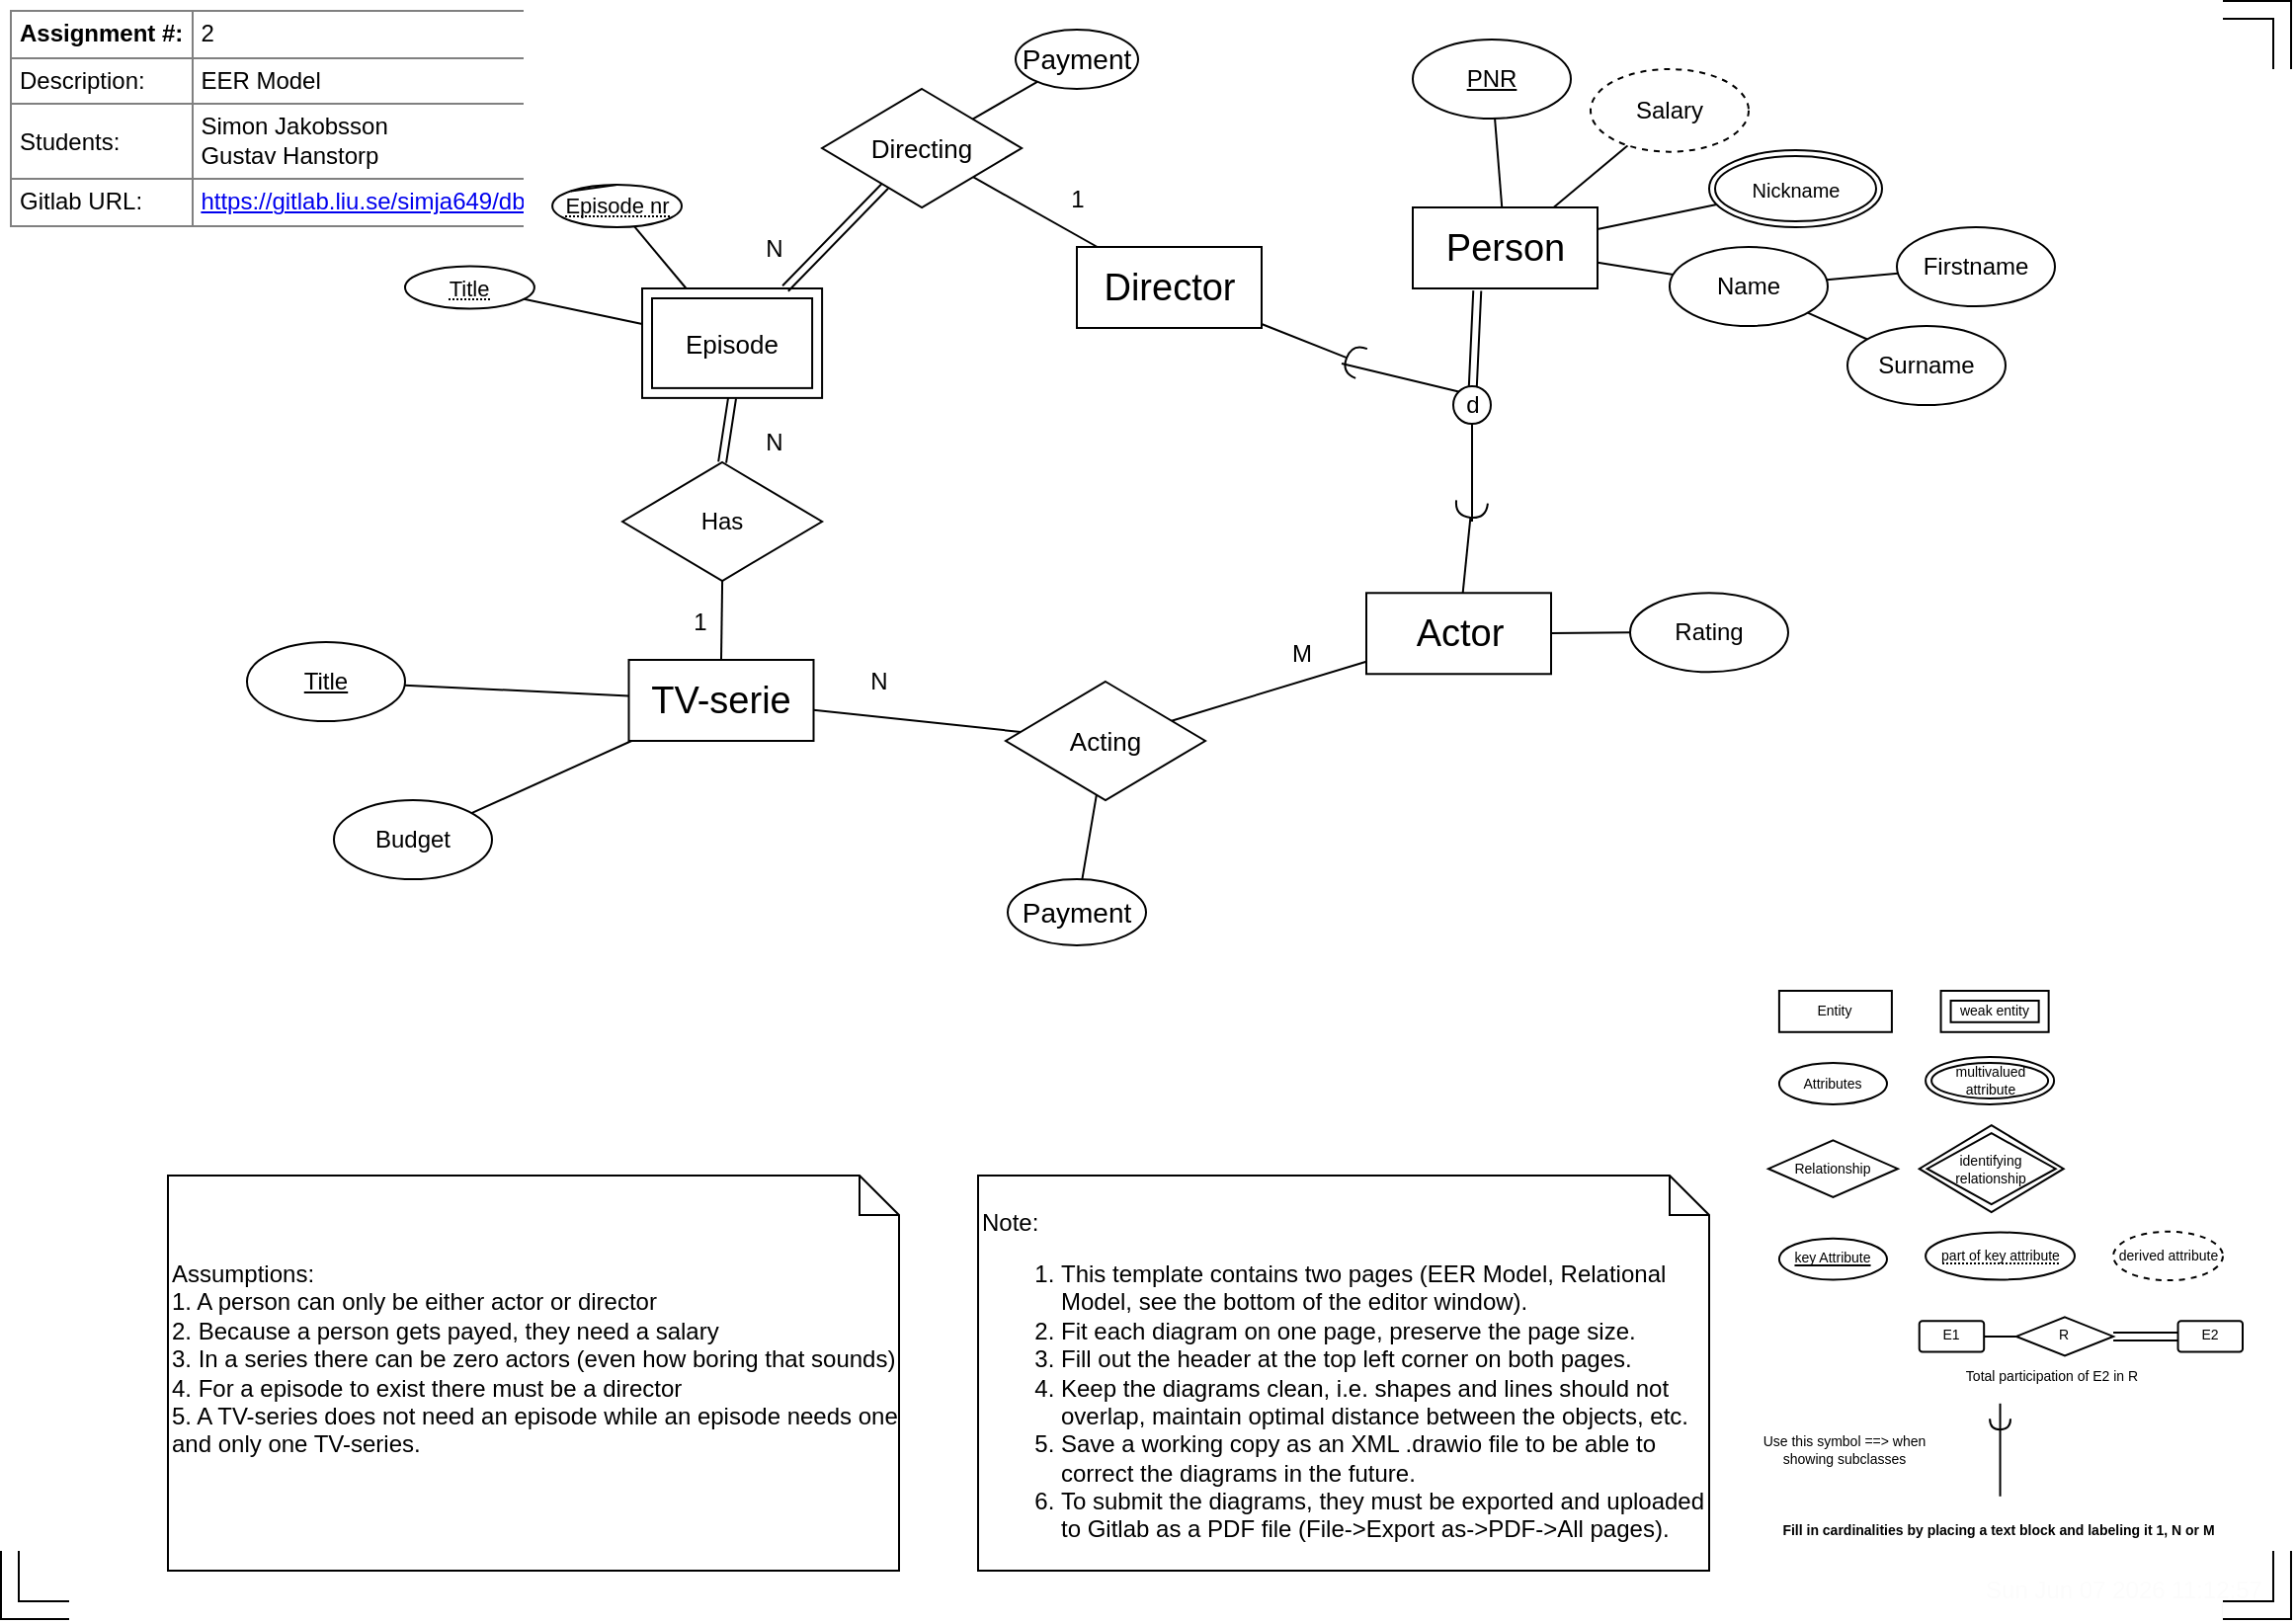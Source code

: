 <mxfile version="13.10.0" type="device" pages="2"><diagram id="g02nUAjwfTGA5tdK2lOI" name="Page-1"><mxGraphModel dx="1422" dy="791" grid="1" gridSize="10" guides="1" tooltips="1" connect="1" arrows="1" fold="1" page="1" pageScale="1" pageWidth="827" pageHeight="1169" math="0" shadow="0"><root><mxCell id="0"/><mxCell id="1" parent="0"/><UserObject label="%date{ddd mmm dd yyyy HH:MM:ss}%" placeholders="1" id="-YOGnQOpBfqhJjfFMDIP-1"><mxCell style="text;html=1;align=center;verticalAlign=middle;whiteSpace=wrap;overflow=hidden;fontColor=#FCFCFC;movable=0;resizable=0;rotatable=0;deletable=0;editable=0;connectable=0;" parent="1" vertex="1"><mxGeometry x="1276" y="951" width="160" height="20" as="geometry"/></mxCell></UserObject><mxCell id="-YOGnQOpBfqhJjfFMDIP-2" value="" style="shape=filledEdge;rounded=0;fixDash=1;endArrow=none;strokeWidth=10;fillColor=#ffffff;edgeStyle=orthogonalEdgeStyle;fontColor=#FCFCFC;" parent="1" edge="1"><mxGeometry width="60" height="40" relative="1" as="geometry"><mxPoint x="286" y="941" as="sourcePoint"/><mxPoint x="316" y="971" as="targetPoint"/><Array as="points"><mxPoint x="286" y="971"/></Array></mxGeometry></mxCell><mxCell id="-YOGnQOpBfqhJjfFMDIP-3" value="" style="shape=filledEdge;rounded=0;fixDash=1;endArrow=none;strokeWidth=10;fillColor=#ffffff;edgeStyle=orthogonalEdgeStyle;fontColor=#FCFCFC;" parent="1" edge="1"><mxGeometry width="60" height="40" relative="1" as="geometry"><mxPoint x="1406" y="161" as="sourcePoint"/><mxPoint x="1436" y="191" as="targetPoint"/><Array as="points"><mxPoint x="1436" y="161"/></Array></mxGeometry></mxCell><mxCell id="-YOGnQOpBfqhJjfFMDIP-4" value="" style="shape=filledEdge;rounded=0;fixDash=1;endArrow=none;strokeWidth=10;fillColor=#ffffff;edgeStyle=orthogonalEdgeStyle;fontColor=#FCFCFC;" parent="1" edge="1"><mxGeometry width="60" height="40" relative="1" as="geometry"><mxPoint x="1405.99" y="971" as="sourcePoint"/><mxPoint x="1435.99" y="941" as="targetPoint"/><Array as="points"><mxPoint x="1435.99" y="971"/></Array></mxGeometry></mxCell><mxCell id="-YOGnQOpBfqhJjfFMDIP-5" value="&lt;table style=&quot;width: 100% ; height: 100% ; border-collapse: collapse&quot; width=&quot;100%&quot; cellpadding=&quot;4&quot; border=&quot;1&quot;&gt;&lt;tbody&gt;&lt;tr&gt;&lt;th&gt;Assignment #:&lt;/th&gt;&lt;td&gt;2&lt;/td&gt;&lt;/tr&gt;&lt;tr&gt;&lt;td&gt;Description:&lt;/td&gt;&lt;td&gt;EER Model&lt;/td&gt;&lt;/tr&gt;&lt;tr&gt;&lt;td&gt;Students:&lt;/td&gt;&lt;td&gt;Simon Jakobsson&lt;br&gt;Gustav Hanstorp&lt;/td&gt;&lt;/tr&gt;&lt;tr&gt;&lt;td&gt;Gitlab URL:&lt;/td&gt;&lt;td&gt;&lt;a href=&quot;https://gitlab.liu.se/alial32/db&quot;&gt;https://gitlab.liu.se/simja649/db&lt;/a&gt;&lt;/td&gt;&lt;/tr&gt;&lt;/tbody&gt;&lt;/table&gt;" style="text;html=1;strokeColor=none;fillColor=none;overflow=fill;fontColor=#000000;" parent="1" vertex="1"><mxGeometry x="286" y="161" width="260" height="110" as="geometry"/></mxCell><mxCell id="-YOGnQOpBfqhJjfFMDIP-6" value="&lt;br&gt;Note:&lt;br&gt;&lt;ol&gt;&lt;li&gt;This template contains two pages (EER Model, Relational Model, see the bottom of the editor window).&lt;/li&gt;&lt;li&gt;Fit each diagram on one page, preserve the page size.&lt;br&gt;&lt;/li&gt;&lt;li&gt;Fill out the header at the top left corner on both pages.&lt;/li&gt;&lt;li&gt;&lt;span&gt;Keep the diagrams clean, i.e. shapes and lines should not overlap, maintain optimal distance between the objects, etc.&lt;/span&gt;&lt;br&gt;&lt;/li&gt;&lt;li&gt;Save a working copy as an XML .drawio file to be able to correct the diagrams in the future.&lt;/li&gt;&lt;li&gt;To submit the diagrams, they must be exported and uploaded to Gitlab as a PDF file (File-&amp;gt;Export as-&amp;gt;PDF-&amp;gt;All pages).&lt;/li&gt;&lt;/ol&gt;" style="shape=note;size=20;whiteSpace=wrap;html=1;strokeColor=#000000;fillColor=#ffffff;fontColor=#000000;align=left;" parent="1" vertex="1"><mxGeometry x="776" y="751" width="370" height="200" as="geometry"/></mxCell><mxCell id="-YOGnQOpBfqhJjfFMDIP-7" value="Assumptions:&amp;nbsp;&lt;br&gt;&lt;span&gt;1. A person can only be either actor or director&lt;br&gt;&lt;/span&gt;2. Because a person gets payed, they need a salary&lt;br&gt;&lt;span&gt;3. In a series there can be zero actors (even how boring that sounds)&lt;br&gt;&lt;/span&gt;&lt;div&gt;&lt;span&gt;4. For a episode to exist there must be a director&lt;br&gt;&lt;/span&gt;&lt;/div&gt;&lt;div&gt;5. A TV-series does not need an episode while an episode needs one and only one TV-series.&lt;br&gt;&lt;span&gt;&lt;/span&gt;&lt;/div&gt;&lt;div&gt;&lt;span&gt;&lt;/span&gt;&lt;/div&gt;&lt;span&gt;&lt;br&gt;&lt;/span&gt;" style="shape=note;size=20;whiteSpace=wrap;html=1;strokeColor=#000000;fillColor=#ffffff;fontColor=#000000;align=left;" parent="1" vertex="1"><mxGeometry x="366" y="751" width="370" height="200" as="geometry"/></mxCell><mxCell id="-YOGnQOpBfqhJjfFMDIP-8" value="" style="group;fontSize=7;" parent="1" vertex="1" connectable="0"><mxGeometry x="1146" y="657.5" width="270" height="293.5" as="geometry"/></mxCell><mxCell id="-YOGnQOpBfqhJjfFMDIP-9" value="&lt;b style=&quot;font-size: 7px;&quot;&gt;Fill in cardinalities by placing a text block and labeling it 1, N or M&lt;/b&gt;" style="text;html=1;strokeColor=none;fillColor=none;align=center;verticalAlign=middle;whiteSpace=wrap;rounded=0;shadow=0;dashed=1;fontSize=7;" parent="-YOGnQOpBfqhJjfFMDIP-8" vertex="1"><mxGeometry x="32.73" y="260" width="227.27" height="26.11" as="geometry"/></mxCell><mxCell id="-YOGnQOpBfqhJjfFMDIP-10" value="" style="shape=requiredInterface;html=1;verticalLabelPosition=bottom;shadow=0;fontSize=7;rotation=90;" parent="-YOGnQOpBfqhJjfFMDIP-8" vertex="1"><mxGeometry x="144.545" y="214.119" width="5.455" height="10.445" as="geometry"/></mxCell><mxCell id="-YOGnQOpBfqhJjfFMDIP-11" value="" style="endArrow=none;html=1;strokeColor=#000000;fontSize=7;" parent="-YOGnQOpBfqhJjfFMDIP-8" edge="1"><mxGeometry width="50" height="50" relative="1" as="geometry"><mxPoint x="147.273" y="255.899" as="sourcePoint"/><mxPoint x="147.273" y="208.897" as="targetPoint"/></mxGeometry></mxCell><mxCell id="-YOGnQOpBfqhJjfFMDIP-12" value="&lt;font style=&quot;font-size: 7px;&quot;&gt;Use this symbol ==&amp;gt; when showing subclasses &lt;/font&gt;" style="text;html=1;strokeColor=none;fillColor=none;align=center;verticalAlign=middle;whiteSpace=wrap;rounded=0;shadow=0;fontSize=7;" parent="-YOGnQOpBfqhJjfFMDIP-8" vertex="1"><mxGeometry x="21.818" y="211.508" width="92.727" height="41.779" as="geometry"/></mxCell><mxCell id="-YOGnQOpBfqhJjfFMDIP-13" value="Attributes" style="ellipse;whiteSpace=wrap;html=1;align=center;shadow=0;gradientColor=none;fontSize=7;" parent="-YOGnQOpBfqhJjfFMDIP-8" vertex="1"><mxGeometry x="35.455" y="36.557" width="54.545" height="20.89" as="geometry"/></mxCell><mxCell id="-YOGnQOpBfqhJjfFMDIP-14" value="Relationship" style="shape=rhombus;perimeter=rhombusPerimeter;whiteSpace=wrap;html=1;align=center;shadow=0;gradientColor=none;fontSize=7;" parent="-YOGnQOpBfqhJjfFMDIP-8" vertex="1"><mxGeometry x="30" y="75.725" width="65.455" height="28.723" as="geometry"/></mxCell><mxCell id="-YOGnQOpBfqhJjfFMDIP-15" value="weak entity" style="shape=ext;margin=3;double=1;whiteSpace=wrap;html=1;align=center;shadow=0;gradientColor=none;fontSize=7;" parent="-YOGnQOpBfqhJjfFMDIP-8" vertex="1"><mxGeometry x="117.273" width="54.545" height="20.89" as="geometry"/></mxCell><mxCell id="-YOGnQOpBfqhJjfFMDIP-16" value="key Attribute" style="ellipse;whiteSpace=wrap;html=1;align=center;fontStyle=4;shadow=0;gradientColor=none;fontSize=7;" parent="-YOGnQOpBfqhJjfFMDIP-8" vertex="1"><mxGeometry x="35.455" y="125.338" width="54.545" height="20.89" as="geometry"/></mxCell><mxCell id="-YOGnQOpBfqhJjfFMDIP-17" value="derived attribute" style="ellipse;whiteSpace=wrap;html=1;align=center;dashed=1;shadow=0;gradientColor=none;fontSize=7;" parent="-YOGnQOpBfqhJjfFMDIP-8" vertex="1"><mxGeometry x="204.55" y="121.9" width="55.45" height="24.66" as="geometry"/></mxCell><mxCell id="-YOGnQOpBfqhJjfFMDIP-18" value="E2" style="rounded=1;arcSize=10;whiteSpace=wrap;html=1;align=center;shadow=0;gradientColor=none;fontSize=7;" parent="-YOGnQOpBfqhJjfFMDIP-8" vertex="1"><mxGeometry x="237.273" y="167.117" width="32.727" height="15.667" as="geometry"/></mxCell><mxCell id="-YOGnQOpBfqhJjfFMDIP-19" value="R" style="shape=rhombus;perimeter=rhombusPerimeter;whiteSpace=wrap;html=1;align=center;shadow=0;gradientColor=none;fontSize=7;" parent="-YOGnQOpBfqhJjfFMDIP-8" vertex="1"><mxGeometry x="155.455" y="165.159" width="49.091" height="19.584" as="geometry"/></mxCell><mxCell id="-YOGnQOpBfqhJjfFMDIP-20" value="" style="shape=link;html=1;rounded=0;entryX=0;entryY=0.5;entryDx=0;entryDy=0;exitX=1;exitY=0.5;exitDx=0;exitDy=0;fontSize=7;" parent="-YOGnQOpBfqhJjfFMDIP-8" source="-YOGnQOpBfqhJjfFMDIP-19" target="-YOGnQOpBfqhJjfFMDIP-18" edge="1"><mxGeometry relative="1" as="geometry"><mxPoint x="193.636" y="177.562" as="sourcePoint"/><mxPoint x="193.636" y="177.301" as="targetPoint"/></mxGeometry></mxCell><mxCell id="-YOGnQOpBfqhJjfFMDIP-21" value="E1" style="rounded=1;arcSize=10;whiteSpace=wrap;html=1;align=center;shadow=0;gradientColor=none;fontSize=7;" parent="-YOGnQOpBfqhJjfFMDIP-8" vertex="1"><mxGeometry x="106.364" y="167.117" width="32.727" height="15.667" as="geometry"/></mxCell><mxCell id="-YOGnQOpBfqhJjfFMDIP-22" value="" style="endArrow=none;html=1;rounded=0;exitX=0;exitY=0.5;exitDx=0;exitDy=0;entryX=1;entryY=0.5;entryDx=0;entryDy=0;fontSize=7;" parent="-YOGnQOpBfqhJjfFMDIP-8" source="-YOGnQOpBfqhJjfFMDIP-19" target="-YOGnQOpBfqhJjfFMDIP-21" edge="1"><mxGeometry relative="1" as="geometry"><mxPoint x="-237.273" y="302.9" as="sourcePoint"/><mxPoint x="-150" y="302.9" as="targetPoint"/></mxGeometry></mxCell><mxCell id="-YOGnQOpBfqhJjfFMDIP-23" value="&lt;font style=&quot;font-size: 7px;&quot;&gt;Total participation of E2 in R&lt;/font&gt;" style="text;html=1;align=center;verticalAlign=middle;resizable=0;points=[];autosize=1;fontSize=7;" parent="-YOGnQOpBfqhJjfFMDIP-8" vertex="1"><mxGeometry x="122.729" y="190.0" width="100" height="10" as="geometry"/></mxCell><mxCell id="-YOGnQOpBfqhJjfFMDIP-24" value="&lt;span style=&quot;border-bottom: 1px dotted&quot;&gt;part of key attribute&lt;/span&gt;" style="ellipse;whiteSpace=wrap;html=1;align=center;strokeColor=#000000;fillColor=#ffffff;fontSize=7;fontColor=#000000;" parent="-YOGnQOpBfqhJjfFMDIP-8" vertex="1"><mxGeometry x="109.55" y="122.23" width="75.45" height="24" as="geometry"/></mxCell><mxCell id="-YOGnQOpBfqhJjfFMDIP-25" value="multivalued attribute" style="ellipse;shape=doubleEllipse;margin=3;whiteSpace=wrap;html=1;align=center;strokeColor=#000000;fillColor=#ffffff;fontSize=7;fontColor=#000000;" parent="-YOGnQOpBfqhJjfFMDIP-8" vertex="1"><mxGeometry x="109.55" y="33.45" width="65" height="24" as="geometry"/></mxCell><mxCell id="-YOGnQOpBfqhJjfFMDIP-26" value="identifying relationship" style="shape=rhombus;double=1;perimeter=rhombusPerimeter;whiteSpace=wrap;html=1;align=center;strokeColor=#000000;fillColor=#ffffff;fontSize=7;fontColor=#000000;" parent="-YOGnQOpBfqhJjfFMDIP-8" vertex="1"><mxGeometry x="106.36" y="68.09" width="73" height="44" as="geometry"/></mxCell><mxCell id="-YOGnQOpBfqhJjfFMDIP-27" value="Entity" style="whiteSpace=wrap;html=1;align=center;strokeColor=#000000;fillColor=#ffffff;fontSize=7;fontColor=#000000;" parent="-YOGnQOpBfqhJjfFMDIP-8" vertex="1"><mxGeometry x="35.45" width="57" height="20.89" as="geometry"/></mxCell><mxCell id="-YOGnQOpBfqhJjfFMDIP-28" value="&lt;font style=&quot;font-size: 19px&quot;&gt;Actor&lt;/font&gt;" style="whiteSpace=wrap;html=1;align=center;strokeColor=#000000;fillColor=#ffffff;fontSize=7;fontColor=#000000;" parent="1" vertex="1"><mxGeometry x="972.5" y="456.14" width="93.5" height="41" as="geometry"/></mxCell><mxCell id="-YOGnQOpBfqhJjfFMDIP-29" value="&lt;font style=&quot;font-size: 19px&quot;&gt;Director&lt;/font&gt;" style="whiteSpace=wrap;html=1;align=center;strokeColor=#000000;fillColor=#ffffff;fontSize=7;fontColor=#000000;" parent="1" vertex="1"><mxGeometry x="826" y="281" width="93.5" height="41" as="geometry"/></mxCell><mxCell id="-YOGnQOpBfqhJjfFMDIP-30" value="&lt;font style=&quot;font-size: 19px&quot;&gt;TV-serie&lt;/font&gt;" style="whiteSpace=wrap;html=1;align=center;strokeColor=#000000;fillColor=#ffffff;fontSize=7;fontColor=#000000;" parent="1" vertex="1"><mxGeometry x="599.25" y="490" width="93.5" height="41" as="geometry"/></mxCell><mxCell id="-YOGnQOpBfqhJjfFMDIP-31" value="" style="edgeStyle=none;rounded=1;orthogonalLoop=1;jettySize=auto;html=1;startArrow=none;startFill=0;endArrow=none;endFill=0;" parent="1" source="-YOGnQOpBfqhJjfFMDIP-32" target="-YOGnQOpBfqhJjfFMDIP-30" edge="1"><mxGeometry relative="1" as="geometry"/></mxCell><mxCell id="-YOGnQOpBfqhJjfFMDIP-32" value="&lt;u&gt;Title&lt;/u&gt;" style="ellipse;whiteSpace=wrap;html=1;align=center;strokeColor=#000000;fillColor=#ffffff;" parent="1" vertex="1"><mxGeometry x="406" y="481" width="80" height="40" as="geometry"/></mxCell><mxCell id="-YOGnQOpBfqhJjfFMDIP-33" value="" style="edgeStyle=none;rounded=1;orthogonalLoop=1;jettySize=auto;html=1;startArrow=none;startFill=0;endArrow=none;endFill=0;" parent="1" source="-YOGnQOpBfqhJjfFMDIP-34" target="-YOGnQOpBfqhJjfFMDIP-30" edge="1"><mxGeometry relative="1" as="geometry"/></mxCell><mxCell id="-YOGnQOpBfqhJjfFMDIP-34" value="Budget" style="ellipse;whiteSpace=wrap;html=1;align=center;strokeColor=#000000;fillColor=#ffffff;" parent="1" vertex="1"><mxGeometry x="450" y="561" width="80" height="40" as="geometry"/></mxCell><mxCell id="-YOGnQOpBfqhJjfFMDIP-36" value="&lt;font style=&quot;font-size: 13px&quot;&gt;Episode&lt;/font&gt;" style="shape=ext;margin=3;double=1;whiteSpace=wrap;html=1;align=center;shadow=0;gradientColor=none;fontSize=7;" parent="1" vertex="1"><mxGeometry x="606" y="302" width="91.05" height="55.44" as="geometry"/></mxCell><mxCell id="-YOGnQOpBfqhJjfFMDIP-37" value="&lt;font style=&quot;font-size: 19px&quot;&gt;Person&lt;/font&gt;" style="whiteSpace=wrap;html=1;align=center;strokeColor=#000000;fillColor=#ffffff;fontSize=7;fontColor=#000000;" parent="1" vertex="1"><mxGeometry x="996" y="261" width="93.5" height="41" as="geometry"/></mxCell><mxCell id="-YOGnQOpBfqhJjfFMDIP-38" value="" style="edgeStyle=none;rounded=1;orthogonalLoop=1;jettySize=auto;html=1;endArrow=none;endFill=0;startArrow=halfCircle;startFill=0;" parent="1" target="-YOGnQOpBfqhJjfFMDIP-28" edge="1"><mxGeometry relative="1" as="geometry"><mxPoint x="1026" y="410" as="sourcePoint"/></mxGeometry></mxCell><mxCell id="-YOGnQOpBfqhJjfFMDIP-39" value="" style="edgeStyle=none;rounded=1;orthogonalLoop=1;jettySize=auto;html=1;endArrow=none;endFill=0;startArrow=halfCircle;startFill=0;" parent="1" target="-YOGnQOpBfqhJjfFMDIP-29" edge="1"><mxGeometry relative="1" as="geometry"><mxPoint x="970" y="340" as="sourcePoint"/></mxGeometry></mxCell><mxCell id="9DtKPWqMrJowU7x22-vT-3" style="rounded=0;orthogonalLoop=1;jettySize=auto;html=1;exitX=0;exitY=0;exitDx=0;exitDy=0;endArrow=none;endFill=0;" edge="1" parent="1" source="-YOGnQOpBfqhJjfFMDIP-40"><mxGeometry relative="1" as="geometry"><mxPoint x="960" y="340" as="targetPoint"/></mxGeometry></mxCell><mxCell id="-YOGnQOpBfqhJjfFMDIP-40" value="d" style="ellipse;whiteSpace=wrap;html=1;aspect=fixed;" parent="1" vertex="1"><mxGeometry x="1016.5" y="351.5" width="19" height="19" as="geometry"/></mxCell><mxCell id="-YOGnQOpBfqhJjfFMDIP-41" value="" style="edgeStyle=none;rounded=1;orthogonalLoop=1;jettySize=auto;html=1;startArrow=none;startFill=0;endArrow=none;endFill=0;" parent="1" source="-YOGnQOpBfqhJjfFMDIP-42" target="-YOGnQOpBfqhJjfFMDIP-37" edge="1"><mxGeometry relative="1" as="geometry"/></mxCell><mxCell id="-YOGnQOpBfqhJjfFMDIP-42" value="&lt;u&gt;PNR&lt;/u&gt;" style="ellipse;whiteSpace=wrap;html=1;align=center;strokeColor=#000000;fillColor=#ffffff;" parent="1" vertex="1"><mxGeometry x="996" y="176" width="80" height="40" as="geometry"/></mxCell><mxCell id="-YOGnQOpBfqhJjfFMDIP-43" value="" style="edgeStyle=none;rounded=1;orthogonalLoop=1;jettySize=auto;html=1;startArrow=none;startFill=0;endArrow=none;endFill=0;" parent="1" source="-YOGnQOpBfqhJjfFMDIP-44" target="-YOGnQOpBfqhJjfFMDIP-37" edge="1"><mxGeometry relative="1" as="geometry"/></mxCell><mxCell id="-YOGnQOpBfqhJjfFMDIP-44" value="Name" style="ellipse;whiteSpace=wrap;html=1;align=center;strokeColor=#000000;fillColor=#ffffff;" parent="1" vertex="1"><mxGeometry x="1126" y="281" width="80" height="40" as="geometry"/></mxCell><mxCell id="-YOGnQOpBfqhJjfFMDIP-45" value="" style="edgeStyle=none;rounded=1;orthogonalLoop=1;jettySize=auto;html=1;startArrow=none;startFill=0;endArrow=none;endFill=0;" parent="1" source="-YOGnQOpBfqhJjfFMDIP-46" target="-YOGnQOpBfqhJjfFMDIP-28" edge="1"><mxGeometry relative="1" as="geometry"/></mxCell><mxCell id="-YOGnQOpBfqhJjfFMDIP-46" value="Rating" style="ellipse;whiteSpace=wrap;html=1;align=center;strokeColor=#000000;fillColor=#ffffff;" parent="1" vertex="1"><mxGeometry x="1106" y="456.14" width="80" height="40" as="geometry"/></mxCell><mxCell id="-YOGnQOpBfqhJjfFMDIP-47" value="" style="edgeStyle=none;rounded=1;orthogonalLoop=1;jettySize=auto;html=1;startArrow=none;startFill=0;endArrow=none;endFill=0;" parent="1" source="-YOGnQOpBfqhJjfFMDIP-49" target="-YOGnQOpBfqhJjfFMDIP-28" edge="1"><mxGeometry relative="1" as="geometry"/></mxCell><mxCell id="-YOGnQOpBfqhJjfFMDIP-48" value="" style="edgeStyle=none;rounded=1;orthogonalLoop=1;jettySize=auto;html=1;startArrow=none;startFill=0;endArrow=none;endFill=0;" parent="1" source="-YOGnQOpBfqhJjfFMDIP-49" target="-YOGnQOpBfqhJjfFMDIP-30" edge="1"><mxGeometry relative="1" as="geometry"/></mxCell><mxCell id="-YOGnQOpBfqhJjfFMDIP-49" value="&lt;font style=&quot;font-size: 13px&quot;&gt;Acting&lt;/font&gt;" style="shape=rhombus;perimeter=rhombusPerimeter;whiteSpace=wrap;html=1;align=center;shadow=0;gradientColor=none;fontSize=7;" parent="1" vertex="1"><mxGeometry x="790" y="501" width="101" height="60" as="geometry"/></mxCell><mxCell id="-YOGnQOpBfqhJjfFMDIP-50" value="" style="edgeStyle=none;rounded=1;orthogonalLoop=1;jettySize=auto;html=1;startArrow=none;startFill=0;endArrow=none;endFill=0;" parent="1" source="-YOGnQOpBfqhJjfFMDIP-51" target="-YOGnQOpBfqhJjfFMDIP-49" edge="1"><mxGeometry relative="1" as="geometry"/></mxCell><mxCell id="-YOGnQOpBfqhJjfFMDIP-51" value="&lt;font style=&quot;font-size: 14px&quot;&gt;Payment&lt;/font&gt;" style="ellipse;whiteSpace=wrap;html=1;align=center;shadow=0;gradientColor=none;fontSize=7;" parent="1" vertex="1"><mxGeometry x="791" y="601" width="70" height="33.5" as="geometry"/></mxCell><mxCell id="-YOGnQOpBfqhJjfFMDIP-52" value="" style="edgeStyle=none;rounded=1;orthogonalLoop=1;jettySize=auto;html=1;startArrow=none;startFill=0;endArrow=none;endFill=0;" parent="1" source="-YOGnQOpBfqhJjfFMDIP-54" target="-YOGnQOpBfqhJjfFMDIP-29" edge="1"><mxGeometry relative="1" as="geometry"/></mxCell><mxCell id="-YOGnQOpBfqhJjfFMDIP-53" value="" style="edgeStyle=none;rounded=1;orthogonalLoop=1;jettySize=auto;html=1;startArrow=none;startFill=0;endArrow=none;endFill=0;shape=link;" parent="1" source="-YOGnQOpBfqhJjfFMDIP-54" target="-YOGnQOpBfqhJjfFMDIP-36" edge="1"><mxGeometry relative="1" as="geometry"/></mxCell><mxCell id="-YOGnQOpBfqhJjfFMDIP-54" value="&lt;font style=&quot;font-size: 13px&quot;&gt;Directing&lt;/font&gt;" style="shape=rhombus;perimeter=rhombusPerimeter;whiteSpace=wrap;html=1;align=center;shadow=0;gradientColor=none;fontSize=7;" parent="1" vertex="1"><mxGeometry x="697.05" y="201" width="101" height="60" as="geometry"/></mxCell><mxCell id="-YOGnQOpBfqhJjfFMDIP-55" value="" style="edgeStyle=none;rounded=1;orthogonalLoop=1;jettySize=auto;html=1;startArrow=none;startFill=0;endArrow=none;endFill=0;" parent="1" source="-YOGnQOpBfqhJjfFMDIP-56" target="-YOGnQOpBfqhJjfFMDIP-54" edge="1"><mxGeometry relative="1" as="geometry"/></mxCell><mxCell id="-YOGnQOpBfqhJjfFMDIP-56" value="&lt;font style=&quot;font-size: 14px&quot;&gt;Payment&lt;/font&gt;" style="ellipse;whiteSpace=wrap;html=1;align=center;shadow=0;gradientColor=none;fontSize=7;" parent="1" vertex="1"><mxGeometry x="795" y="171" width="62" height="30" as="geometry"/></mxCell><mxCell id="-YOGnQOpBfqhJjfFMDIP-57" value="" style="edgeStyle=none;rounded=1;orthogonalLoop=1;jettySize=auto;html=1;startArrow=none;startFill=0;endArrow=none;endFill=0;" parent="1" source="-YOGnQOpBfqhJjfFMDIP-58" target="-YOGnQOpBfqhJjfFMDIP-37" edge="1"><mxGeometry relative="1" as="geometry"/></mxCell><mxCell id="-YOGnQOpBfqhJjfFMDIP-58" value="&lt;font style=&quot;font-size: 12px&quot;&gt;Salary&lt;/font&gt;" style="ellipse;whiteSpace=wrap;html=1;align=center;dashed=1;shadow=0;gradientColor=none;fontSize=7;" parent="1" vertex="1"><mxGeometry x="1086" y="191" width="80" height="41.83" as="geometry"/></mxCell><mxCell id="-YOGnQOpBfqhJjfFMDIP-59" value="" style="edgeStyle=none;rounded=0;orthogonalLoop=1;jettySize=auto;html=1;endArrow=none;endFill=0;entryX=0.349;entryY=1.028;entryDx=0;entryDy=0;entryPerimeter=0;shape=link;" parent="1" source="-YOGnQOpBfqhJjfFMDIP-40" target="-YOGnQOpBfqhJjfFMDIP-37" edge="1"><mxGeometry relative="1" as="geometry"><mxPoint x="1038" y="351" as="sourcePoint"/><mxPoint x="1048.431" y="312" as="targetPoint"/></mxGeometry></mxCell><mxCell id="-YOGnQOpBfqhJjfFMDIP-60" value="" style="edgeStyle=none;rounded=1;orthogonalLoop=1;jettySize=auto;html=1;startArrow=none;startFill=0;endArrow=none;endFill=0;" parent="1" source="-YOGnQOpBfqhJjfFMDIP-61" target="-YOGnQOpBfqhJjfFMDIP-44" edge="1"><mxGeometry relative="1" as="geometry"/></mxCell><mxCell id="-YOGnQOpBfqhJjfFMDIP-61" value="Surname" style="ellipse;whiteSpace=wrap;html=1;align=center;strokeColor=#000000;fillColor=#ffffff;" parent="1" vertex="1"><mxGeometry x="1216" y="321" width="80" height="40" as="geometry"/></mxCell><mxCell id="-YOGnQOpBfqhJjfFMDIP-62" value="" style="edgeStyle=none;rounded=1;orthogonalLoop=1;jettySize=auto;html=1;startArrow=none;startFill=0;endArrow=none;endFill=0;" parent="1" source="-YOGnQOpBfqhJjfFMDIP-63" target="-YOGnQOpBfqhJjfFMDIP-44" edge="1"><mxGeometry relative="1" as="geometry"/></mxCell><mxCell id="-YOGnQOpBfqhJjfFMDIP-63" value="Firstname" style="ellipse;whiteSpace=wrap;html=1;align=center;strokeColor=#000000;fillColor=#ffffff;" parent="1" vertex="1"><mxGeometry x="1241" y="271" width="80" height="40" as="geometry"/></mxCell><mxCell id="-YOGnQOpBfqhJjfFMDIP-64" value="" style="edgeStyle=none;rounded=1;orthogonalLoop=1;jettySize=auto;html=1;startArrow=none;startFill=0;endArrow=none;endFill=0;" parent="1" source="-YOGnQOpBfqhJjfFMDIP-65" target="-YOGnQOpBfqhJjfFMDIP-36" edge="1"><mxGeometry relative="1" as="geometry"/></mxCell><mxCell id="-YOGnQOpBfqhJjfFMDIP-65" value="&lt;span style=&quot;border-bottom: 1px dotted&quot;&gt;&lt;font style=&quot;font-size: 11px&quot;&gt;Title&lt;/font&gt;&lt;/span&gt;" style="ellipse;whiteSpace=wrap;html=1;align=center;strokeColor=#000000;fillColor=#ffffff;fontSize=7;fontColor=#000000;" parent="1" vertex="1"><mxGeometry x="486" y="290.75" width="65.45" height="21.5" as="geometry"/></mxCell><mxCell id="-YOGnQOpBfqhJjfFMDIP-66" value="" style="edgeStyle=none;rounded=1;orthogonalLoop=1;jettySize=auto;html=1;startArrow=none;startFill=0;endArrow=none;endFill=0;" parent="1" source="-YOGnQOpBfqhJjfFMDIP-67" target="-YOGnQOpBfqhJjfFMDIP-36" edge="1"><mxGeometry relative="1" as="geometry"/></mxCell><mxCell id="-YOGnQOpBfqhJjfFMDIP-67" value="&lt;span style=&quot;border-bottom: 1px dotted&quot;&gt;&lt;font style=&quot;font-size: 11px&quot;&gt;Episode nr&lt;/font&gt;&lt;/span&gt;" style="ellipse;whiteSpace=wrap;html=1;align=center;strokeColor=#000000;fillColor=#ffffff;fontSize=7;fontColor=#000000;" parent="1" vertex="1"><mxGeometry x="560.55" y="249.5" width="65.45" height="21.5" as="geometry"/></mxCell><mxCell id="-YOGnQOpBfqhJjfFMDIP-68" style="edgeStyle=none;rounded=1;orthogonalLoop=1;jettySize=auto;html=1;exitX=0.5;exitY=0;exitDx=0;exitDy=0;entryX=0;entryY=0;entryDx=0;entryDy=0;startArrow=none;startFill=0;endArrow=none;endFill=0;" parent="1" source="-YOGnQOpBfqhJjfFMDIP-67" target="-YOGnQOpBfqhJjfFMDIP-67" edge="1"><mxGeometry relative="1" as="geometry"/></mxCell><mxCell id="-YOGnQOpBfqhJjfFMDIP-69" value="" style="edgeStyle=none;rounded=1;orthogonalLoop=1;jettySize=auto;html=1;startArrow=none;startFill=0;endArrow=none;endFill=0;" parent="1" source="-YOGnQOpBfqhJjfFMDIP-70" target="-YOGnQOpBfqhJjfFMDIP-37" edge="1"><mxGeometry relative="1" as="geometry"/></mxCell><mxCell id="-YOGnQOpBfqhJjfFMDIP-70" value="&lt;font style=&quot;font-size: 10px&quot;&gt;Nickname&lt;/font&gt;" style="ellipse;shape=doubleEllipse;margin=3;whiteSpace=wrap;html=1;align=center;strokeColor=#000000;fillColor=#ffffff;fontSize=7;fontColor=#000000;" parent="1" vertex="1"><mxGeometry x="1146" y="232" width="87.5" height="39" as="geometry"/></mxCell><mxCell id="-YOGnQOpBfqhJjfFMDIP-71" value="M" style="text;html=1;strokeColor=none;fillColor=none;align=center;verticalAlign=middle;whiteSpace=wrap;rounded=0;" parent="1" vertex="1"><mxGeometry x="919.5" y="477.14" width="40" height="20" as="geometry"/></mxCell><mxCell id="-YOGnQOpBfqhJjfFMDIP-72" value="N" style="text;html=1;strokeColor=none;fillColor=none;align=center;verticalAlign=middle;whiteSpace=wrap;rounded=0;" parent="1" vertex="1"><mxGeometry x="706" y="491" width="40" height="20" as="geometry"/></mxCell><mxCell id="-YOGnQOpBfqhJjfFMDIP-73" value="1" style="text;html=1;strokeColor=none;fillColor=none;align=center;verticalAlign=middle;whiteSpace=wrap;rounded=0;" parent="1" vertex="1"><mxGeometry x="808.5" y="241.75" width="35" height="29.75" as="geometry"/></mxCell><mxCell id="-YOGnQOpBfqhJjfFMDIP-74" value="N" style="text;html=1;strokeColor=none;fillColor=none;align=center;verticalAlign=middle;whiteSpace=wrap;rounded=0;" parent="1" vertex="1"><mxGeometry x="652.75" y="271.5" width="40" height="20" as="geometry"/></mxCell><mxCell id="-YOGnQOpBfqhJjfFMDIP-75" style="edgeStyle=none;rounded=1;orthogonalLoop=1;jettySize=auto;html=1;exitX=0.5;exitY=0;exitDx=0;exitDy=0;startArrow=none;startFill=0;endArrow=none;endFill=0;" parent="1" source="-YOGnQOpBfqhJjfFMDIP-74" target="-YOGnQOpBfqhJjfFMDIP-74" edge="1"><mxGeometry relative="1" as="geometry"/></mxCell><mxCell id="IjjETQvZvxPReB9FqGU4-3" style="rounded=0;orthogonalLoop=1;jettySize=auto;html=1;exitX=0.5;exitY=0;exitDx=0;exitDy=0;entryX=0.5;entryY=1;entryDx=0;entryDy=0;endArrow=none;endFill=0;shape=link;" edge="1" parent="1" source="IjjETQvZvxPReB9FqGU4-1" target="-YOGnQOpBfqhJjfFMDIP-36"><mxGeometry relative="1" as="geometry"/></mxCell><mxCell id="IjjETQvZvxPReB9FqGU4-4" style="edgeStyle=none;rounded=0;orthogonalLoop=1;jettySize=auto;html=1;exitX=0.5;exitY=1;exitDx=0;exitDy=0;entryX=0.5;entryY=0;entryDx=0;entryDy=0;endArrow=none;endFill=0;" edge="1" parent="1" source="IjjETQvZvxPReB9FqGU4-1" target="-YOGnQOpBfqhJjfFMDIP-30"><mxGeometry relative="1" as="geometry"/></mxCell><mxCell id="IjjETQvZvxPReB9FqGU4-1" value="&lt;font style=&quot;font-size: 12px&quot;&gt;Has&lt;/font&gt;" style="shape=rhombus;perimeter=rhombusPerimeter;whiteSpace=wrap;html=1;align=center;shadow=0;gradientColor=none;fontSize=7;" vertex="1" parent="1"><mxGeometry x="596.05" y="390" width="101" height="60" as="geometry"/></mxCell><mxCell id="IjjETQvZvxPReB9FqGU4-5" value="N" style="text;html=1;strokeColor=none;fillColor=none;align=center;verticalAlign=middle;whiteSpace=wrap;rounded=0;" vertex="1" parent="1"><mxGeometry x="652.75" y="370" width="40" height="20" as="geometry"/></mxCell><mxCell id="IjjETQvZvxPReB9FqGU4-7" value="1" style="text;html=1;strokeColor=none;fillColor=none;align=center;verticalAlign=middle;whiteSpace=wrap;rounded=0;" vertex="1" parent="1"><mxGeometry x="617.75" y="456.14" width="35" height="29.75" as="geometry"/></mxCell><mxCell id="9DtKPWqMrJowU7x22-vT-1" value="" style="endArrow=none;html=1;exitX=0.5;exitY=1;exitDx=0;exitDy=0;endFill=0;" edge="1" parent="1" source="-YOGnQOpBfqhJjfFMDIP-40"><mxGeometry width="50" height="50" relative="1" as="geometry"><mxPoint x="820" y="570" as="sourcePoint"/><mxPoint x="1026" y="420" as="targetPoint"/></mxGeometry></mxCell></root></mxGraphModel></diagram><diagram name="Relational Model" id="g9KSV_qg1f0cybxxPrv1"><mxGraphModel dx="1422" dy="791" grid="1" gridSize="10" guides="1" tooltips="1" connect="1" arrows="1" fold="1" page="1" pageScale="1" pageWidth="1169" pageHeight="827" math="0" shadow="0"><root><mxCell id="ga0Zw6LBFhbuao-3WzkD-0"/><mxCell id="ga0Zw6LBFhbuao-3WzkD-1" parent="ga0Zw6LBFhbuao-3WzkD-0"/><UserObject label="%date{ddd mmm dd yyyy HH:MM:ss}%" placeholders="1" id="Ka_tqsI0y06mJdhhlla0-0"><mxCell style="text;html=1;align=center;verticalAlign=middle;whiteSpace=wrap;overflow=hidden;fontColor=#FCFCFC;movable=0;resizable=0;rotatable=0;deletable=0;editable=0;connectable=0;" parent="ga0Zw6LBFhbuao-3WzkD-1" vertex="1"><mxGeometry x="1000" y="800" width="160" height="20" as="geometry"/></mxCell></UserObject><mxCell id="Ka_tqsI0y06mJdhhlla0-1" value="" style="shape=filledEdge;rounded=0;fixDash=1;endArrow=none;strokeWidth=10;fillColor=#ffffff;edgeStyle=orthogonalEdgeStyle;fontColor=#FCFCFC;" parent="ga0Zw6LBFhbuao-3WzkD-1" edge="1"><mxGeometry width="60" height="40" relative="1" as="geometry"><mxPoint x="10" y="790" as="sourcePoint"/><mxPoint x="40" y="820" as="targetPoint"/><Array as="points"><mxPoint x="10" y="820"/></Array></mxGeometry></mxCell><mxCell id="Ka_tqsI0y06mJdhhlla0-2" value="" style="shape=filledEdge;rounded=0;fixDash=1;endArrow=none;strokeWidth=10;fillColor=#ffffff;edgeStyle=orthogonalEdgeStyle;fontColor=#FCFCFC;" parent="ga0Zw6LBFhbuao-3WzkD-1" edge="1"><mxGeometry width="60" height="40" relative="1" as="geometry"><mxPoint x="1130" y="10" as="sourcePoint"/><mxPoint x="1160" y="40" as="targetPoint"/><Array as="points"><mxPoint x="1160" y="10"/></Array></mxGeometry></mxCell><mxCell id="Ka_tqsI0y06mJdhhlla0-3" value="" style="shape=filledEdge;rounded=0;fixDash=1;endArrow=none;strokeWidth=10;fillColor=#ffffff;edgeStyle=orthogonalEdgeStyle;fontColor=#FCFCFC;" parent="ga0Zw6LBFhbuao-3WzkD-1" edge="1"><mxGeometry width="60" height="40" relative="1" as="geometry"><mxPoint x="1129.99" y="820" as="sourcePoint"/><mxPoint x="1159.99" y="790" as="targetPoint"/><Array as="points"><mxPoint x="1159.99" y="820"/></Array></mxGeometry></mxCell><mxCell id="Ka_tqsI0y06mJdhhlla0-4" value="&lt;table style=&quot;width: 100% ; height: 100% ; border-collapse: collapse&quot; width=&quot;100%&quot; cellpadding=&quot;4&quot; border=&quot;1&quot;&gt;&lt;tbody&gt;&lt;tr&gt;&lt;th&gt;Assignment #:&lt;/th&gt;&lt;td&gt;2&lt;/td&gt;&lt;/tr&gt;&lt;tr&gt;&lt;td&gt;Description:&lt;/td&gt;&lt;td&gt;Relational Model&lt;/td&gt;&lt;/tr&gt;&lt;tr&gt;&lt;td&gt;Students:&lt;/td&gt;&lt;td&gt;Simon Jakobsson&lt;br&gt;Gustav Hanstorp&lt;br&gt;&lt;/td&gt;&lt;/tr&gt;&lt;tr&gt;&lt;td&gt;Repository URL:&lt;/td&gt;&lt;td&gt;&lt;a href=&quot;https://gitlab.liu.se/alial32/db&quot;&gt;https://gitlab.liu.se/simja649/db&lt;/a&gt;&lt;/td&gt;&lt;/tr&gt;&lt;/tbody&gt;&lt;/table&gt;" style="text;html=1;strokeColor=none;fillColor=none;overflow=fill;fontColor=#000000;" parent="ga0Zw6LBFhbuao-3WzkD-1" vertex="1"><mxGeometry x="10" y="10" width="260" height="110" as="geometry"/></mxCell><mxCell id="KCkISxZVWr-PNe7Wiuex-0" value="&lt;div&gt;&lt;table style=&quot;width: 100% ; height: 100% ; border-collapse: collapse&quot; width=&quot;100%&quot; border=&quot;1&quot;&gt;&lt;tbody&gt;&lt;tr&gt;&lt;td&gt;&lt;b&gt;Person&lt;/b&gt;&lt;br&gt;&lt;/td&gt;&lt;td&gt;&lt;br&gt;&lt;/td&gt;&lt;td&gt;&lt;br&gt;&lt;/td&gt;&lt;/tr&gt;&lt;tr&gt;&lt;td style=&quot;text-align: center&quot;&gt;&lt;u&gt;PersonalNumber&lt;/u&gt;&lt;/td&gt;&lt;td style=&quot;text-align: center&quot;&gt;Firstname&lt;/td&gt;&lt;td style=&quot;text-align: center&quot;&gt;Surname&lt;/td&gt;&lt;/tr&gt;&lt;/tbody&gt;&lt;/table&gt;&lt;/div&gt;" style="text;html=1;strokeColor=none;fillColor=#ffffff;overflow=fill;recursiveResize=1;autosize=1;" parent="ga0Zw6LBFhbuao-3WzkD-1" vertex="1"><mxGeometry x="490" y="80" width="230" height="40" as="geometry"/></mxCell><mxCell id="JcC664ek4jVtXjKkxIU6-2" style="edgeStyle=orthogonalEdgeStyle;rounded=0;orthogonalLoop=1;jettySize=auto;html=1;exitX=0.75;exitY=1;exitDx=0;exitDy=0;entryX=0.122;entryY=1;entryDx=0;entryDy=0;entryPerimeter=0;" parent="ga0Zw6LBFhbuao-3WzkD-1" source="KCkISxZVWr-PNe7Wiuex-1" target="KCkISxZVWr-PNe7Wiuex-0" edge="1"><mxGeometry relative="1" as="geometry"/></mxCell><mxCell id="KCkISxZVWr-PNe7Wiuex-1" value="&lt;div&gt;&lt;table style=&quot;width: 100% ; height: 100% ; border-collapse: collapse&quot; width=&quot;100%&quot; border=&quot;1&quot;&gt;&lt;tbody&gt;&lt;tr&gt;&lt;td&gt;&lt;b&gt;Director&lt;/b&gt;&lt;/td&gt;&lt;/tr&gt;&lt;tr&gt;&lt;td style=&quot;text-align: center&quot;&gt;&lt;u&gt;PersonalNumber&lt;/u&gt;&lt;/td&gt;&lt;/tr&gt;&lt;/tbody&gt;&lt;/table&gt;&lt;/div&gt;" style="text;html=1;strokeColor=none;fillColor=#ffffff;overflow=fill;recursiveResize=1;autosize=1;" parent="ga0Zw6LBFhbuao-3WzkD-1" vertex="1"><mxGeometry x="360" y="200" width="110" height="40" as="geometry"/></mxCell><mxCell id="KCkISxZVWr-PNe7Wiuex-2" value="&lt;div&gt;&lt;table style=&quot;width: 100% ; height: 100% ; border-collapse: collapse&quot; width=&quot;100%&quot; border=&quot;1&quot;&gt;&lt;tbody&gt;&lt;tr&gt;&lt;td&gt;&lt;b&gt;TV-serie&lt;/b&gt;&lt;/td&gt;&lt;td&gt;&lt;br&gt;&lt;/td&gt;&lt;/tr&gt;&lt;tr&gt;&lt;td style=&quot;text-align: center&quot;&gt;&lt;u&gt;Title&lt;/u&gt;&lt;/td&gt;&lt;td style=&quot;text-align: center&quot;&gt;Budget&lt;br&gt;&lt;/td&gt;&lt;/tr&gt;&lt;/tbody&gt;&lt;/table&gt;&lt;/div&gt;" style="text;html=1;strokeColor=none;fillColor=#ffffff;overflow=fill;recursiveResize=1;autosize=1;" parent="ga0Zw6LBFhbuao-3WzkD-1" vertex="1"><mxGeometry x="740" y="394" width="110" height="40" as="geometry"/></mxCell><mxCell id="JcC664ek4jVtXjKkxIU6-3" style="edgeStyle=orthogonalEdgeStyle;rounded=0;orthogonalLoop=1;jettySize=auto;html=1;exitX=0.14;exitY=1;exitDx=0;exitDy=0;entryX=0.326;entryY=1;entryDx=0;entryDy=0;entryPerimeter=0;exitPerimeter=0;" parent="ga0Zw6LBFhbuao-3WzkD-1" source="KCkISxZVWr-PNe7Wiuex-3" target="KCkISxZVWr-PNe7Wiuex-0" edge="1"><mxGeometry relative="1" as="geometry"/></mxCell><mxCell id="KCkISxZVWr-PNe7Wiuex-3" value="&lt;div&gt;&lt;table style=&quot;width: 100% ; height: 100% ; border-collapse: collapse&quot; width=&quot;100%&quot; border=&quot;1&quot;&gt;&lt;tbody&gt;&lt;tr&gt;&lt;td&gt;&lt;b&gt;Actor&lt;/b&gt;&lt;/td&gt;&lt;td&gt;&lt;br&gt;&lt;/td&gt;&lt;/tr&gt;&lt;tr&gt;&lt;td style=&quot;text-align: center&quot;&gt;&lt;u&gt;PersonalNumber&lt;/u&gt;&lt;/td&gt;&lt;td&gt;Rating&lt;br&gt;&lt;/td&gt;&lt;/tr&gt;&lt;/tbody&gt;&lt;/table&gt;&lt;/div&gt;" style="text;html=1;strokeColor=none;fillColor=#ffffff;overflow=fill;recursiveResize=1;autosize=1;" parent="ga0Zw6LBFhbuao-3WzkD-1" vertex="1"><mxGeometry x="570" y="200" width="150" height="40" as="geometry"/></mxCell><mxCell id="VdXvUjUToz5dHKMAhMt0-0" style="edgeStyle=orthogonalEdgeStyle;rounded=0;orthogonalLoop=1;jettySize=auto;html=1;exitX=0.75;exitY=1;exitDx=0;exitDy=0;entryX=0.25;entryY=1;entryDx=0;entryDy=0;" parent="ga0Zw6LBFhbuao-3WzkD-1" source="gfl5sAmP801I3o4Eo90N-0" target="KCkISxZVWr-PNe7Wiuex-1" edge="1"><mxGeometry relative="1" as="geometry"><mxPoint x="260" y="180" as="targetPoint"/></mxGeometry></mxCell><mxCell id="gfl5sAmP801I3o4Eo90N-0" value="&lt;div&gt;&lt;table style=&quot;width: 100% ; height: 100% ; border-collapse: collapse&quot; width=&quot;100%&quot; border=&quot;1&quot;&gt;&lt;tbody&gt;&lt;tr&gt;&lt;td&gt;&lt;b&gt;Episode&lt;/b&gt;&lt;br&gt;&lt;/td&gt;&lt;td&gt;&lt;br&gt;&lt;/td&gt;&lt;td&gt;&lt;br&gt;&lt;/td&gt;&lt;td&gt;&lt;br&gt;&lt;/td&gt;&lt;td&gt;&lt;br&gt;&lt;/td&gt;&lt;/tr&gt;&lt;tr&gt;&lt;td style=&quot;text-align: center&quot;&gt;&lt;u&gt;Episode nr&lt;br&gt;&lt;/u&gt;&lt;/td&gt;&lt;td style=&quot;text-align: center&quot;&gt;Title&lt;/td&gt;&lt;td&gt;&lt;u&gt;TV-serieTitle&lt;/u&gt;&lt;br&gt;&lt;/td&gt;&lt;td&gt;DirectorPersonalNumber&lt;br&gt;&lt;/td&gt;&lt;td&gt;Payment&lt;br&gt;&lt;/td&gt;&lt;/tr&gt;&lt;/tbody&gt;&lt;/table&gt;&lt;/div&gt;" style="text;html=1;strokeColor=none;fillColor=#ffffff;overflow=fill;recursiveResize=1;autosize=1;" parent="ga0Zw6LBFhbuao-3WzkD-1" vertex="1"><mxGeometry x="140" y="320" width="370" height="40" as="geometry"/></mxCell><mxCell id="JcC664ek4jVtXjKkxIU6-0" style="edgeStyle=orthogonalEdgeStyle;rounded=0;orthogonalLoop=1;jettySize=auto;html=1;exitX=0.25;exitY=1;exitDx=0;exitDy=0;entryX=0.5;entryY=1;entryDx=0;entryDy=0;" parent="ga0Zw6LBFhbuao-3WzkD-1" source="h8oD4iJ2FWGMwUqj-_-D-0" target="KCkISxZVWr-PNe7Wiuex-3" edge="1"><mxGeometry relative="1" as="geometry"/></mxCell><mxCell id="JcC664ek4jVtXjKkxIU6-1" style="edgeStyle=orthogonalEdgeStyle;rounded=0;orthogonalLoop=1;jettySize=auto;html=1;exitX=0.642;exitY=1;exitDx=0;exitDy=0;entryX=0.25;entryY=1;entryDx=0;entryDy=0;exitPerimeter=0;" parent="ga0Zw6LBFhbuao-3WzkD-1" source="h8oD4iJ2FWGMwUqj-_-D-0" target="KCkISxZVWr-PNe7Wiuex-2" edge="1"><mxGeometry relative="1" as="geometry"/></mxCell><mxCell id="h8oD4iJ2FWGMwUqj-_-D-0" value="&lt;div&gt;&lt;table style=&quot;width: 100% ; height: 100% ; border-collapse: collapse&quot; width=&quot;100%&quot; border=&quot;1&quot;&gt;&lt;tbody&gt;&lt;tr&gt;&lt;td&gt;&lt;b&gt;Acting&lt;/b&gt;&lt;/td&gt;&lt;td&gt;&lt;br&gt;&lt;/td&gt;&lt;td&gt;&lt;br&gt;&lt;/td&gt;&lt;/tr&gt;&lt;tr&gt;&lt;td style=&quot;text-align: center&quot;&gt;&lt;u&gt;PersonalNumber&lt;/u&gt;&lt;/td&gt;&lt;td style=&quot;text-align: center&quot;&gt;&lt;u&gt;Title&lt;/u&gt;&lt;/td&gt;&lt;td style=&quot;text-align: center&quot;&gt;Payment&lt;/td&gt;&lt;/tr&gt;&lt;/tbody&gt;&lt;/table&gt;&lt;/div&gt;" style="text;html=1;strokeColor=none;fillColor=#ffffff;overflow=fill;recursiveResize=1;autosize=1;" parent="ga0Zw6LBFhbuao-3WzkD-1" vertex="1"><mxGeometry x="585" y="320" width="190" height="40" as="geometry"/></mxCell><mxCell id="JcC664ek4jVtXjKkxIU6-5" style="edgeStyle=orthogonalEdgeStyle;rounded=0;orthogonalLoop=1;jettySize=auto;html=1;exitX=0.25;exitY=1;exitDx=0;exitDy=0;entryX=0.391;entryY=1;entryDx=0;entryDy=0;entryPerimeter=0;" parent="ga0Zw6LBFhbuao-3WzkD-1" source="JcC664ek4jVtXjKkxIU6-4" target="KCkISxZVWr-PNe7Wiuex-0" edge="1"><mxGeometry relative="1" as="geometry"/></mxCell><mxCell id="JcC664ek4jVtXjKkxIU6-4" value="&lt;div&gt;&lt;table style=&quot;width: 100% ; height: 100% ; border-collapse: collapse&quot; width=&quot;100%&quot; border=&quot;1&quot;&gt;&lt;tbody&gt;&lt;tr&gt;&lt;td&gt;&lt;b&gt;Nicknames&lt;/b&gt;&lt;/td&gt;&lt;td&gt;&lt;br&gt;&lt;/td&gt;&lt;/tr&gt;&lt;tr&gt;&lt;td style=&quot;text-align: center&quot;&gt;&lt;u&gt;PersonalNumber&lt;/u&gt;&lt;/td&gt;&lt;td style=&quot;text-align: center&quot;&gt;&lt;u&gt;Name&lt;/u&gt;&lt;/td&gt;&lt;/tr&gt;&lt;/tbody&gt;&lt;/table&gt;&lt;/div&gt;" style="text;html=1;strokeColor=none;fillColor=#ffffff;overflow=fill;recursiveResize=1;autosize=1;" parent="ga0Zw6LBFhbuao-3WzkD-1" vertex="1"><mxGeometry x="820" y="120" width="150" height="40" as="geometry"/></mxCell><mxCell id="_DV2I02Jz-N8aScTJZLk-0" value="" style="endArrow=classic;html=1;exitX=0.351;exitY=1.05;exitDx=0;exitDy=0;exitPerimeter=0;entryX=0.364;entryY=0.9;entryDx=0;entryDy=0;entryPerimeter=0;edgeStyle=orthogonalEdgeStyle;" edge="1" parent="ga0Zw6LBFhbuao-3WzkD-1" source="gfl5sAmP801I3o4Eo90N-0" target="KCkISxZVWr-PNe7Wiuex-2"><mxGeometry width="50" height="50" relative="1" as="geometry"><mxPoint x="560" y="430" as="sourcePoint"/><mxPoint x="610" y="380" as="targetPoint"/><Array as="points"><mxPoint x="270" y="500"/><mxPoint x="780" y="500"/></Array></mxGeometry></mxCell></root></mxGraphModel></diagram></mxfile>